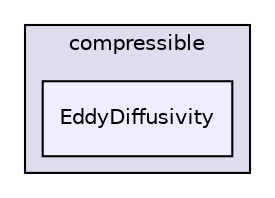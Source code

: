 digraph "src/TurbulenceModels/compressible/EddyDiffusivity" {
  bgcolor=transparent;
  compound=true
  node [ fontsize="10", fontname="Helvetica"];
  edge [ labelfontsize="10", labelfontname="Helvetica"];
  subgraph clusterdir_7904bc8e3270082a35070ba525b2d08a {
    graph [ bgcolor="#ddddee", pencolor="black", label="compressible" fontname="Helvetica", fontsize="10", URL="dir_7904bc8e3270082a35070ba525b2d08a.html"]
  dir_eefe9b45ed0f2bb614068d4eb0645118 [shape=box, label="EddyDiffusivity", style="filled", fillcolor="#eeeeff", pencolor="black", URL="dir_eefe9b45ed0f2bb614068d4eb0645118.html"];
  }
}
